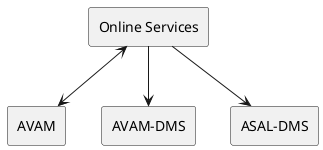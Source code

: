 @startuml

rectangle "Online Services" as OS
rectangle AVAM
rectangle "AVAM-DMS" as AVAMDMS
rectangle "ASAL-DMS" as ASALDMS

OS <--> AVAM
OS --> AVAMDMS
OS --> ASALDMS

@enduml
